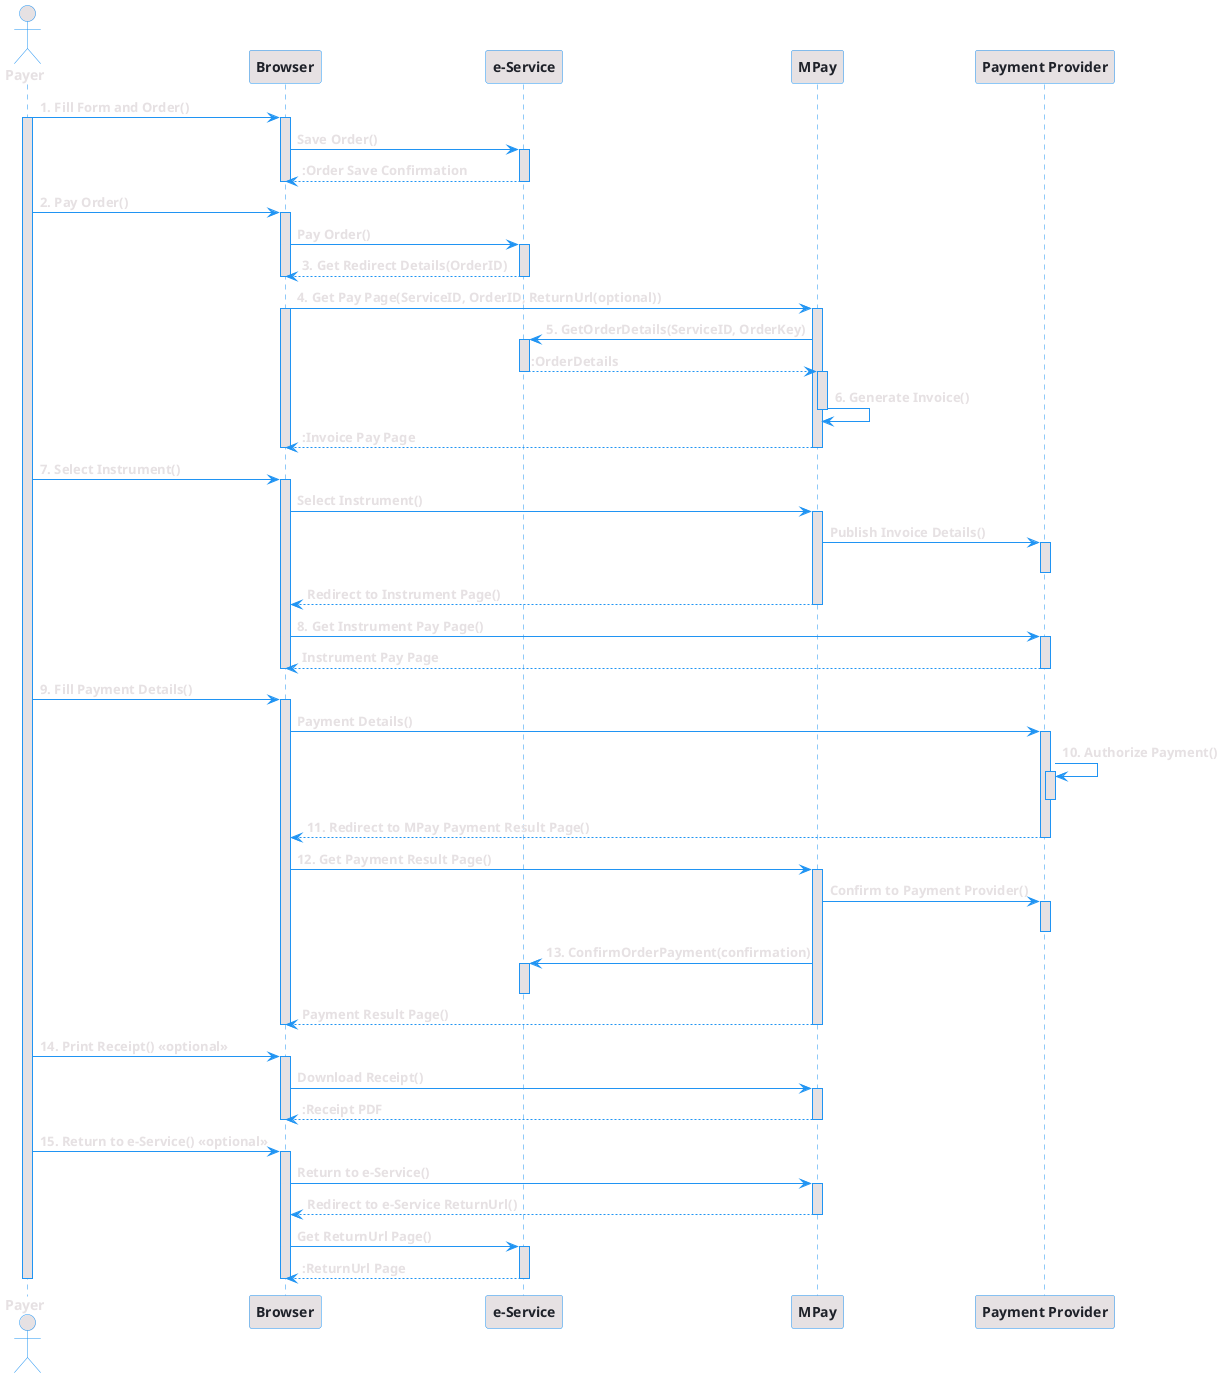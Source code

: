 @startuml

skinparam shadowing false
skinparam backgroundColor transparent
skinparam actor {
    BorderColor #2094F3
    BackgroundColor #E6E1E3
    FontColor #E6E1E3
    FontStyle bold
}
skinparam sequence {
    ParticipantFontStyle bold
    ParticipantFontColor #1E2129
    ParticipantBorderColor #2094F3
    ParticipantBackgroundColor #E6E1E3
    LifeLineBorderColor #2094F3
    LifeLineBackgroundColor #E6E1E3
    ArrowColor #2094F3
    ArrowFontColor #E6E1E3
    ArrowFontStyle bold
}

actor Payer
participant Browser
participant "e-Service" as EService
participant MPay
participant "Payment Provider" as Provider

Payer -> Browser: 1. Fill Form and Order()
activate Payer
activate Browser

Browser -> EService: Save Order()
activate EService

EService --> Browser: :Order Save Confirmation
deactivate EService
deactivate Browser

Payer -> Browser: 2. Pay Order()
activate Browser

Browser -> EService: Pay Order()
activate EService

EService --> Browser: 3. Get Redirect Details(OrderID)
deactivate EService
deactivate Browser

Browser -> MPay: 4. Get Pay Page(ServiceID, OrderID, ReturnUrl(optional))
activate Browser
activate MPay

MPay -> EService: 5. GetOrderDetails(ServiceID, OrderKey)
activate EService

EService --> MPay: :OrderDetails
deactivate EService

activate MPay
MPay -> MPay: 6. Generate Invoice()
deactivate MPay

MPay --> Browser: :Invoice Pay Page
deactivate MPay
deactivate Browser

Payer -> Browser: 7. Select Instrument()
activate Browser

Browser -> MPay: Select Instrument()
activate MPay

MPay -> Provider: Publish Invoice Details()
activate Provider
deactivate Provider

MPay --> Browser: Redirect to Instrument Page()
deactivate MPay

Browser -> Provider: 8. Get Instrument Pay Page()
activate Provider

Provider --> Browser: Instrument Pay Page
deactivate Provider
deactivate Browser

Payer -> Browser: 9. Fill Payment Details()
activate Browser

Browser -> Provider: Payment Details()
activate Provider

Provider -> Provider: 10. Authorize Payment()
activate Provider
deactivate Provider

Provider --> Browser: 11. Redirect to MPay Payment Result Page()
deactivate Provider

Browser -> MPay: 12. Get Payment Result Page()
activate MPay

MPay -> Provider: Confirm to Payment Provider()
activate Provider
deactivate Provider

MPay -> EService: 13. ConfirmOrderPayment(confirmation)
activate EService
deactivate EService

MPay --> Browser: Payment Result Page()
deactivate MPay
deactivate Browser

Payer -> Browser: 14. Print Receipt() <<optional>>
activate Browser

Browser -> MPay: Download Receipt()
activate MPay

MPay --> Browser: :Receipt PDF
deactivate MPay
deactivate Browser

Payer -> Browser: 15. Return to e-Service() <<optional>>
activate Browser

Browser -> MPay: Return to e-Service()
activate MPay

MPay --> Browser: Redirect to e-Service ReturnUrl()
deactivate MPay

Browser -> EService: Get ReturnUrl Page()
activate EService

EService --> Browser: :ReturnUrl Page
deactivate EService
deactivate Browser
deactivate Payer

@enduml